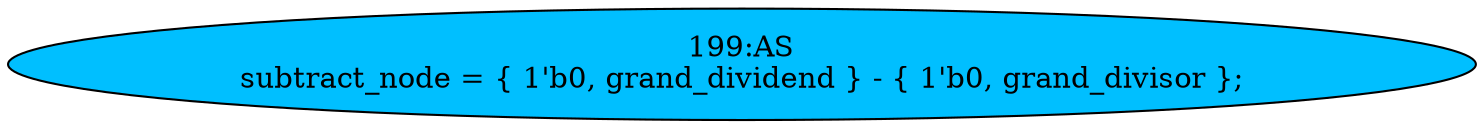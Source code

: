strict digraph "" {
	node [label="\N"];
	"199:AS"	 [ast="<pyverilog.vparser.ast.Assign object at 0x7f0588d45d90>",
		def_var="['subtract_node']",
		fillcolor=deepskyblue,
		label="199:AS
subtract_node = { 1'b0, grand_dividend } - { 1'b0, grand_divisor };",
		statements="[]",
		style=filled,
		typ=Assign,
		use_var="['grand_dividend', 'grand_divisor']"];
}
